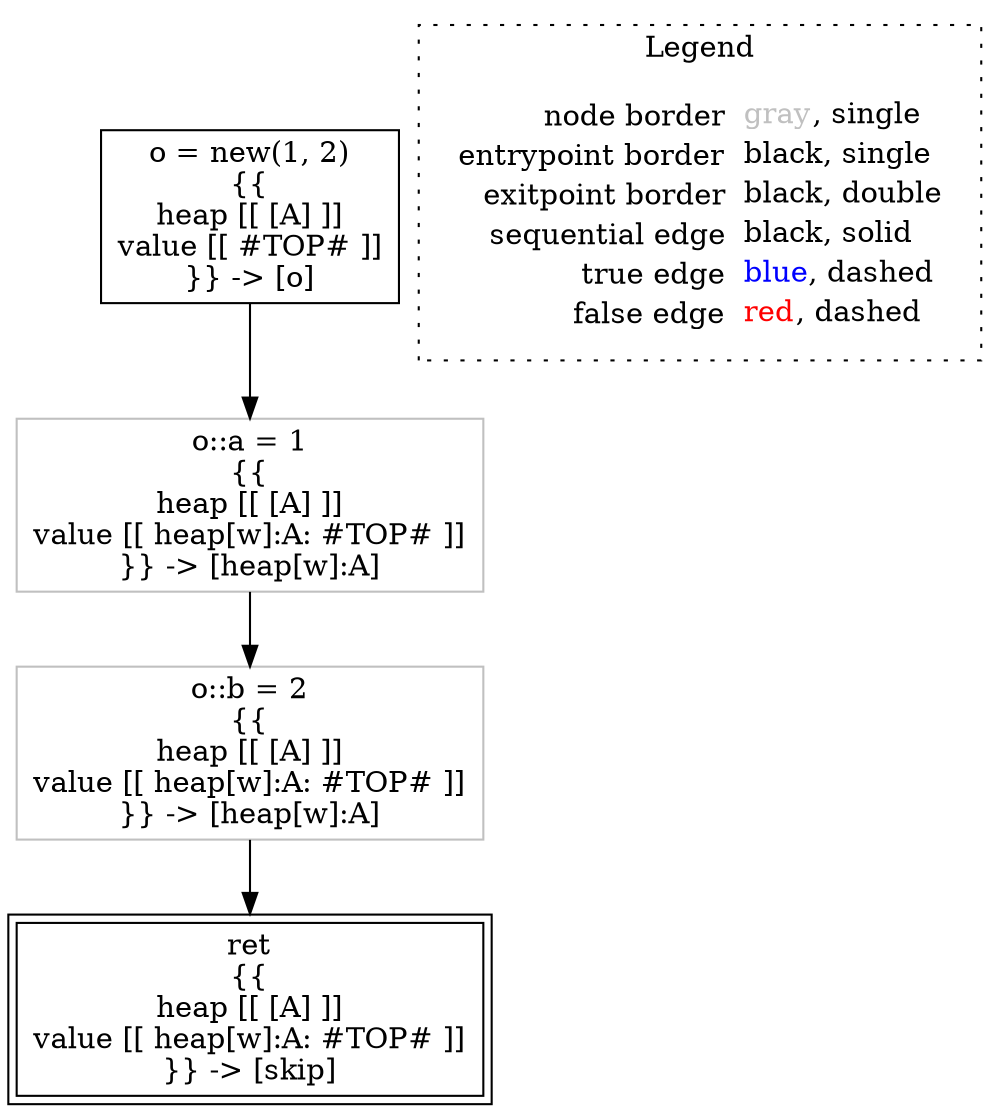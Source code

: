digraph {
	"node0" [shape="rect",color="black",label=<o = new(1, 2)<BR/>{{<BR/>heap [[ [A] ]]<BR/>value [[ #TOP# ]]<BR/>}} -&gt; [o]>];
	"node1" [shape="rect",color="gray",label=<o::b = 2<BR/>{{<BR/>heap [[ [A] ]]<BR/>value [[ heap[w]:A: #TOP# ]]<BR/>}} -&gt; [heap[w]:A]>];
	"node2" [shape="rect",color="gray",label=<o::a = 1<BR/>{{<BR/>heap [[ [A] ]]<BR/>value [[ heap[w]:A: #TOP# ]]<BR/>}} -&gt; [heap[w]:A]>];
	"node3" [shape="rect",color="black",peripheries="2",label=<ret<BR/>{{<BR/>heap [[ [A] ]]<BR/>value [[ heap[w]:A: #TOP# ]]<BR/>}} -&gt; [skip]>];
	"node1" -> "node3" [color="black"];
	"node0" -> "node2" [color="black"];
	"node2" -> "node1" [color="black"];
subgraph cluster_legend {
	label="Legend";
	style=dotted;
	node [shape=plaintext];
	"legend" [label=<<table border="0" cellpadding="2" cellspacing="0" cellborder="0"><tr><td align="right">node border&nbsp;</td><td align="left"><font color="gray">gray</font>, single</td></tr><tr><td align="right">entrypoint border&nbsp;</td><td align="left"><font color="black">black</font>, single</td></tr><tr><td align="right">exitpoint border&nbsp;</td><td align="left"><font color="black">black</font>, double</td></tr><tr><td align="right">sequential edge&nbsp;</td><td align="left"><font color="black">black</font>, solid</td></tr><tr><td align="right">true edge&nbsp;</td><td align="left"><font color="blue">blue</font>, dashed</td></tr><tr><td align="right">false edge&nbsp;</td><td align="left"><font color="red">red</font>, dashed</td></tr></table>>];
}

}
